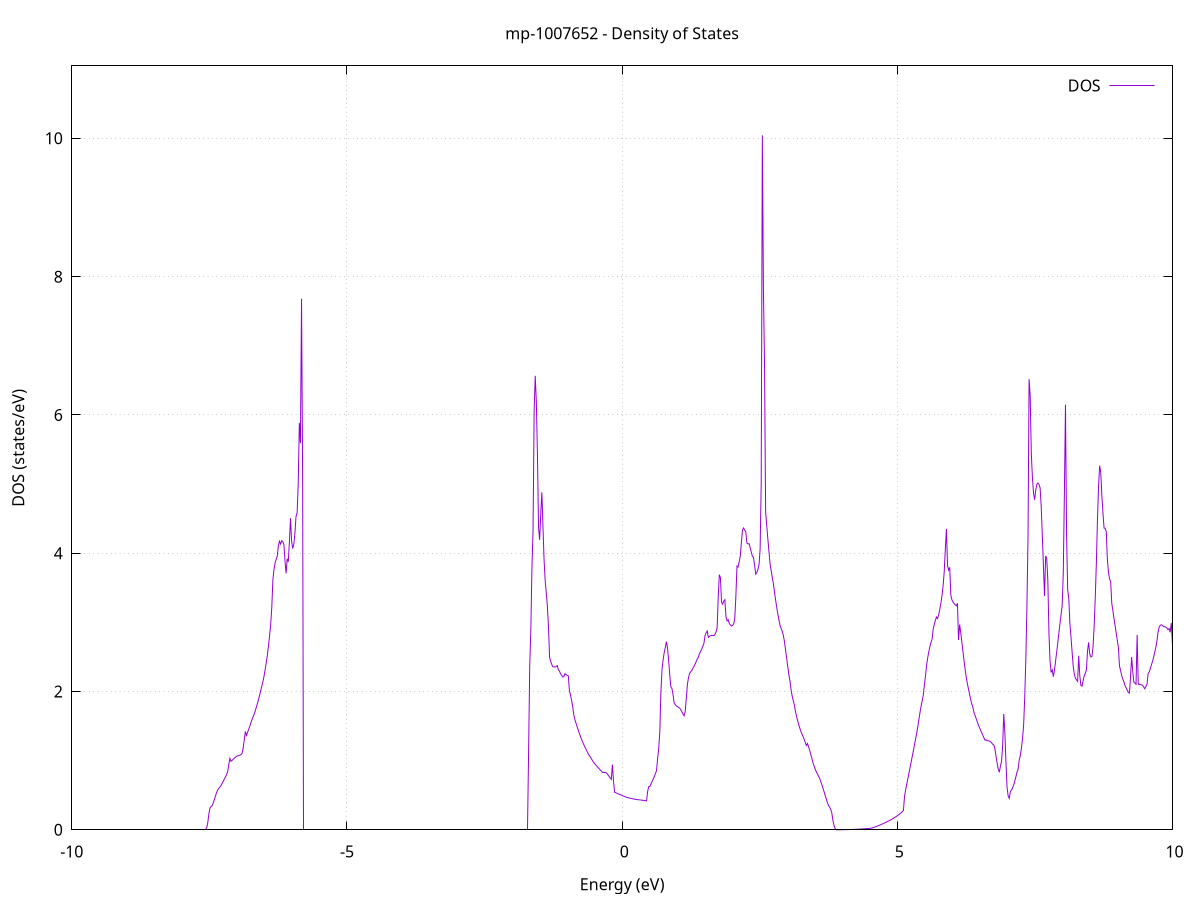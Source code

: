 set title 'mp-1007652 - Density of States'
set xlabel 'Energy (eV)'
set ylabel 'DOS (states/eV)'
set grid
set xrange [-10:10]
set yrange [0:11.048]
set xzeroaxis lt -1
set terminal png size 800,600
set output 'mp-1007652_dos_gnuplot.png'
plot '-' using 1:2 with lines title 'DOS'
-12.415300 0.000000
-12.395300 0.000000
-12.375300 0.000000
-12.355200 0.000000
-12.335200 0.000000
-12.315200 0.000000
-12.295100 0.000000
-12.275100 0.000000
-12.255100 0.000000
-12.235000 0.000000
-12.215000 0.000000
-12.195000 0.000000
-12.175000 0.000000
-12.154900 0.000000
-12.134900 0.000000
-12.114900 0.000000
-12.094800 0.000000
-12.074800 0.000000
-12.054800 0.000000
-12.034700 0.000000
-12.014700 0.000000
-11.994700 0.000000
-11.974700 0.000000
-11.954600 0.000000
-11.934600 0.000000
-11.914600 0.000000
-11.894500 0.000000
-11.874500 0.000000
-11.854500 0.000000
-11.834400 0.000000
-11.814400 0.000000
-11.794400 0.000000
-11.774400 0.000000
-11.754300 0.000000
-11.734300 0.000000
-11.714300 0.000000
-11.694200 0.000000
-11.674200 0.000000
-11.654200 0.000000
-11.634100 0.000000
-11.614100 0.000000
-11.594100 0.000000
-11.574100 0.000000
-11.554000 0.000000
-11.534000 0.000000
-11.514000 0.000000
-11.493900 0.000000
-11.473900 0.000000
-11.453900 0.000000
-11.433800 0.000000
-11.413800 0.000000
-11.393800 0.000000
-11.373800 0.000000
-11.353700 0.000000
-11.333700 0.000000
-11.313700 0.000000
-11.293600 0.000000
-11.273600 0.000000
-11.253600 0.000000
-11.233500 0.000000
-11.213500 0.000000
-11.193500 0.000000
-11.173500 0.000000
-11.153400 0.000000
-11.133400 0.000000
-11.113400 0.000000
-11.093300 0.000000
-11.073300 0.000000
-11.053300 0.000000
-11.033200 0.000000
-11.013200 0.000000
-10.993200 0.000000
-10.973200 0.000000
-10.953100 0.000000
-10.933100 0.000000
-10.913100 0.000000
-10.893000 0.000000
-10.873000 0.000000
-10.853000 0.000000
-10.832900 0.000000
-10.812900 0.000000
-10.792900 0.000000
-10.772900 0.000000
-10.752800 0.000000
-10.732800 0.000000
-10.712800 0.000000
-10.692700 0.000000
-10.672700 0.000000
-10.652700 0.000000
-10.632600 0.000000
-10.612600 0.000000
-10.592600 16.028700
-10.572600 48.475900
-10.552500 58.868000
-10.532500 23.598900
-10.512500 12.832100
-10.492400 7.809900
-10.472400 3.501300
-10.452400 41.163400
-10.432300 246.541800
-10.412300 180.923600
-10.392300 0.000000
-10.372300 200.203300
-10.352200 179.598000
-10.332200 0.000000
-10.312200 0.000000
-10.292100 0.000000
-10.272100 0.000000
-10.252100 0.000000
-10.232000 0.000000
-10.212000 0.000000
-10.192000 0.000000
-10.172000 0.000000
-10.151900 0.000000
-10.131900 0.000000
-10.111900 0.000000
-10.091800 0.000000
-10.071800 0.000000
-10.051800 0.000000
-10.031700 0.000000
-10.011700 0.000000
-9.991700 0.000000
-9.971700 0.000000
-9.951600 0.000000
-9.931600 0.000000
-9.911600 0.000000
-9.891500 0.000000
-9.871500 0.000000
-9.851500 0.000000
-9.831400 0.000000
-9.811400 0.000000
-9.791400 0.000000
-9.771400 0.000000
-9.751300 0.000000
-9.731300 0.000000
-9.711300 0.000000
-9.691200 0.000000
-9.671200 0.000000
-9.651200 0.000000
-9.631100 0.000000
-9.611100 0.000000
-9.591100 0.000000
-9.571100 0.000000
-9.551000 0.000000
-9.531000 0.000000
-9.511000 0.000000
-9.490900 0.000000
-9.470900 0.000000
-9.450900 0.000000
-9.430800 0.000000
-9.410800 0.000000
-9.390800 0.000000
-9.370700 0.000000
-9.350700 0.000000
-9.330700 0.000000
-9.310700 0.000000
-9.290600 0.000000
-9.270600 0.000000
-9.250600 0.000000
-9.230500 0.000000
-9.210500 0.000000
-9.190500 0.000000
-9.170400 0.000000
-9.150400 0.000000
-9.130400 0.000000
-9.110400 0.000000
-9.090300 0.000000
-9.070300 0.000000
-9.050300 0.000000
-9.030200 0.000000
-9.010200 0.000000
-8.990200 0.000000
-8.970100 0.000000
-8.950100 0.000000
-8.930100 0.000000
-8.910100 0.000000
-8.890000 0.000000
-8.870000 0.000000
-8.850000 0.000000
-8.829900 0.000000
-8.809900 0.000000
-8.789900 0.000000
-8.769800 0.000000
-8.749800 0.000000
-8.729800 0.000000
-8.709800 0.000000
-8.689700 0.000000
-8.669700 0.000000
-8.649700 0.000000
-8.629600 0.000000
-8.609600 0.000000
-8.589600 0.000000
-8.569500 0.000000
-8.549500 0.000000
-8.529500 0.000000
-8.509500 0.000000
-8.489400 0.000000
-8.469400 0.000000
-8.449400 0.000000
-8.429300 0.000000
-8.409300 0.000000
-8.389300 0.000000
-8.369200 0.000000
-8.349200 0.000000
-8.329200 0.000000
-8.309200 0.000000
-8.289100 0.000000
-8.269100 0.000000
-8.249100 0.000000
-8.229000 0.000000
-8.209000 0.000000
-8.189000 0.000000
-8.168900 0.000000
-8.148900 0.000000
-8.128900 0.000000
-8.108900 0.000000
-8.088800 0.000000
-8.068800 0.000000
-8.048800 0.000000
-8.028700 0.000000
-8.008700 0.000000
-7.988700 0.000000
-7.968600 0.000000
-7.948600 0.000000
-7.928600 0.000000
-7.908600 0.000000
-7.888500 0.000000
-7.868500 0.000000
-7.848500 0.000000
-7.828400 0.000000
-7.808400 0.000000
-7.788400 0.000000
-7.768300 0.000000
-7.748300 0.000000
-7.728300 0.000000
-7.708300 0.000000
-7.688200 0.000000
-7.668200 0.000000
-7.648200 0.000000
-7.628100 0.000000
-7.608100 0.000000
-7.588100 0.000000
-7.568000 0.000000
-7.548000 0.027800
-7.528000 0.108900
-7.508000 0.235600
-7.487900 0.316700
-7.467900 0.337300
-7.447900 0.349100
-7.427800 0.394900
-7.407800 0.442500
-7.387800 0.491800
-7.367700 0.540100
-7.347700 0.577500
-7.327700 0.599800
-7.307700 0.619800
-7.287600 0.643000
-7.267600 0.670700
-7.247600 0.702000
-7.227500 0.733600
-7.207500 0.765300
-7.187500 0.797200
-7.167400 0.842600
-7.147400 0.943700
-7.127400 1.033000
-7.107400 0.990300
-7.087300 1.004800
-7.067300 1.019700
-7.047300 1.034700
-7.027200 1.048400
-7.007200 1.060700
-6.987200 1.070900
-6.967100 1.072900
-6.947100 1.078200
-6.927100 1.086500
-6.907100 1.101800
-6.887000 1.178400
-6.867000 1.293900
-6.847000 1.421600
-6.826900 1.363700
-6.806900 1.407400
-6.786900 1.452300
-6.766800 1.493700
-6.746800 1.544100
-6.726800 1.592600
-6.706800 1.632400
-6.686700 1.672700
-6.666700 1.720100
-6.646700 1.772900
-6.626600 1.827800
-6.606600 1.885300
-6.586600 1.947500
-6.566500 2.014700
-6.546500 2.081700
-6.526500 2.146400
-6.506400 2.224000
-6.486400 2.317500
-6.466400 2.417900
-6.446400 2.526700
-6.426300 2.658100
-6.406300 2.806500
-6.386300 2.968300
-6.366200 3.213200
-6.346200 3.613900
-6.326200 3.763200
-6.306100 3.856700
-6.286100 3.911200
-6.266100 3.960300
-6.246100 4.107100
-6.226000 4.174600
-6.206000 4.131400
-6.186000 4.181200
-6.165900 4.167200
-6.145900 4.122700
-6.125900 3.889300
-6.105800 3.707700
-6.085800 3.920100
-6.065800 3.876600
-6.045800 4.167600
-6.025700 4.505600
-6.005700 4.171800
-5.985700 4.066300
-5.965600 4.129900
-5.945600 4.291400
-5.925600 4.531500
-5.905500 4.585700
-5.885500 5.011800
-5.865500 5.885300
-5.845500 5.591600
-5.825400 7.679700
-5.805400 5.038500
-5.785400 0.000000
-5.765300 0.000000
-5.745300 0.000000
-5.725300 0.000000
-5.705200 0.000000
-5.685200 0.000000
-5.665200 0.000000
-5.645200 0.000000
-5.625100 0.000000
-5.605100 0.000000
-5.585100 0.000000
-5.565000 0.000000
-5.545000 0.000000
-5.525000 0.000000
-5.504900 0.000000
-5.484900 0.000000
-5.464900 0.000000
-5.444900 0.000000
-5.424800 0.000000
-5.404800 0.000000
-5.384800 0.000000
-5.364700 0.000000
-5.344700 0.000000
-5.324700 0.000000
-5.304600 0.000000
-5.284600 0.000000
-5.264600 0.000000
-5.244600 0.000000
-5.224500 0.000000
-5.204500 0.000000
-5.184500 0.000000
-5.164400 0.000000
-5.144400 0.000000
-5.124400 0.000000
-5.104300 0.000000
-5.084300 0.000000
-5.064300 0.000000
-5.044300 0.000000
-5.024200 0.000000
-5.004200 0.000000
-4.984200 0.000000
-4.964100 0.000000
-4.944100 0.000000
-4.924100 0.000000
-4.904000 0.000000
-4.884000 0.000000
-4.864000 0.000000
-4.844000 0.000000
-4.823900 0.000000
-4.803900 0.000000
-4.783900 0.000000
-4.763800 0.000000
-4.743800 0.000000
-4.723800 0.000000
-4.703700 0.000000
-4.683700 0.000000
-4.663700 0.000000
-4.643700 0.000000
-4.623600 0.000000
-4.603600 0.000000
-4.583600 0.000000
-4.563500 0.000000
-4.543500 0.000000
-4.523500 0.000000
-4.503400 0.000000
-4.483400 0.000000
-4.463400 0.000000
-4.443400 0.000000
-4.423300 0.000000
-4.403300 0.000000
-4.383300 0.000000
-4.363200 0.000000
-4.343200 0.000000
-4.323200 0.000000
-4.303100 0.000000
-4.283100 0.000000
-4.263100 0.000000
-4.243100 0.000000
-4.223000 0.000000
-4.203000 0.000000
-4.183000 0.000000
-4.162900 0.000000
-4.142900 0.000000
-4.122900 0.000000
-4.102800 0.000000
-4.082800 0.000000
-4.062800 0.000000
-4.042800 0.000000
-4.022700 0.000000
-4.002700 0.000000
-3.982700 0.000000
-3.962600 0.000000
-3.942600 0.000000
-3.922600 0.000000
-3.902500 0.000000
-3.882500 0.000000
-3.862500 0.000000
-3.842500 0.000000
-3.822400 0.000000
-3.802400 0.000000
-3.782400 0.000000
-3.762300 0.000000
-3.742300 0.000000
-3.722300 0.000000
-3.702200 0.000000
-3.682200 0.000000
-3.662200 0.000000
-3.642100 0.000000
-3.622100 0.000000
-3.602100 0.000000
-3.582100 0.000000
-3.562000 0.000000
-3.542000 0.000000
-3.522000 0.000000
-3.501900 0.000000
-3.481900 0.000000
-3.461900 0.000000
-3.441800 0.000000
-3.421800 0.000000
-3.401800 0.000000
-3.381800 0.000000
-3.361700 0.000000
-3.341700 0.000000
-3.321700 0.000000
-3.301600 0.000000
-3.281600 0.000000
-3.261600 0.000000
-3.241500 0.000000
-3.221500 0.000000
-3.201500 0.000000
-3.181500 0.000000
-3.161400 0.000000
-3.141400 0.000000
-3.121400 0.000000
-3.101300 0.000000
-3.081300 0.000000
-3.061300 0.000000
-3.041200 0.000000
-3.021200 0.000000
-3.001200 0.000000
-2.981200 0.000000
-2.961100 0.000000
-2.941100 0.000000
-2.921100 0.000000
-2.901000 0.000000
-2.881000 0.000000
-2.861000 0.000000
-2.840900 0.000000
-2.820900 0.000000
-2.800900 0.000000
-2.780900 0.000000
-2.760800 0.000000
-2.740800 0.000000
-2.720800 0.000000
-2.700700 0.000000
-2.680700 0.000000
-2.660700 0.000000
-2.640600 0.000000
-2.620600 0.000000
-2.600600 0.000000
-2.580600 0.000000
-2.560500 0.000000
-2.540500 0.000000
-2.520500 0.000000
-2.500400 0.000000
-2.480400 0.000000
-2.460400 0.000000
-2.440300 0.000000
-2.420300 0.000000
-2.400300 0.000000
-2.380300 0.000000
-2.360200 0.000000
-2.340200 0.000000
-2.320200 0.000000
-2.300100 0.000000
-2.280100 0.000000
-2.260100 0.000000
-2.240000 0.000000
-2.220000 0.000000
-2.200000 0.000000
-2.180000 0.000000
-2.159900 0.000000
-2.139900 0.000000
-2.119900 0.000000
-2.099800 0.000000
-2.079800 0.000000
-2.059800 0.000000
-2.039700 0.000000
-2.019700 0.000000
-1.999700 0.000000
-1.979700 0.000000
-1.959600 0.000000
-1.939600 0.000000
-1.919600 0.000000
-1.899500 0.000000
-1.879500 0.000000
-1.859500 0.000000
-1.839400 0.000000
-1.819400 0.000000
-1.799400 0.000000
-1.779400 0.000000
-1.759300 0.000000
-1.739300 0.000000
-1.719300 0.000000
-1.699200 1.161300
-1.679200 2.376200
-1.659200 2.884000
-1.639100 3.789800
-1.619100 4.314700
-1.599100 6.062100
-1.579100 6.565700
-1.559000 6.186300
-1.539000 5.424900
-1.519000 4.366600
-1.498900 4.192600
-1.478900 4.569500
-1.458900 4.880500
-1.438800 4.384400
-1.418800 3.906800
-1.398800 3.604000
-1.378800 3.428200
-1.358700 3.235400
-1.338700 2.937900
-1.318700 2.494400
-1.298600 2.435500
-1.278600 2.390000
-1.258600 2.356500
-1.238500 2.356000
-1.218500 2.353400
-1.198500 2.362000
-1.178500 2.374500
-1.158400 2.312500
-1.138400 2.293800
-1.118400 2.254400
-1.098300 2.233600
-1.078300 2.209000
-1.058300 2.217500
-1.038200 2.257500
-1.018200 2.244400
-0.998200 2.234200
-0.978200 2.225900
-0.958100 2.013500
-0.938100 1.947500
-0.918100 1.874100
-0.898000 1.775900
-0.878000 1.662900
-0.858000 1.592000
-0.837900 1.539500
-0.817900 1.489000
-0.797900 1.440400
-0.777800 1.393900
-0.757800 1.350600
-0.737800 1.308800
-0.717800 1.269800
-0.697700 1.233200
-0.677700 1.198900
-0.657700 1.165700
-0.637600 1.133300
-0.617600 1.103400
-0.597600 1.073200
-0.577500 1.053000
-0.557500 1.025400
-0.537500 0.999300
-0.517500 0.974700
-0.497400 0.954200
-0.477400 0.935700
-0.457400 0.917400
-0.437300 0.899600
-0.417300 0.882100
-0.397300 0.864900
-0.377200 0.847800
-0.357200 0.831100
-0.337200 0.830000
-0.317200 0.828900
-0.297100 0.827100
-0.277100 0.816300
-0.257100 0.793700
-0.237000 0.771600
-0.217000 0.750200
-0.197000 0.729200
-0.176900 0.941300
-0.156900 0.703600
-0.136900 0.542700
-0.116900 0.535900
-0.096800 0.529300
-0.076800 0.522500
-0.056800 0.515600
-0.036700 0.508600
-0.016700 0.501400
0.003300 0.494400
0.023400 0.487600
0.043400 0.481300
0.063400 0.475500
0.083400 0.470200
0.103500 0.465400
0.123500 0.461200
0.143500 0.457400
0.163600 0.453800
0.183600 0.450200
0.203600 0.446600
0.223700 0.442900
0.243700 0.439300
0.263700 0.436600
0.283700 0.435300
0.303800 0.433800
0.323800 0.432200
0.343800 0.429700
0.363900 0.427300
0.383900 0.426300
0.403900 0.424000
0.424000 0.420600
0.444000 0.417200
0.464000 0.557500
0.484000 0.623300
0.504100 0.628200
0.524100 0.662400
0.544100 0.697600
0.564200 0.733800
0.584200 0.771000
0.604200 0.809200
0.624300 0.855800
0.644300 1.027600
0.664300 1.173600
0.684300 1.416400
0.704400 1.989500
0.724400 2.319200
0.744400 2.456000
0.764500 2.564800
0.784500 2.636600
0.804500 2.720800
0.824600 2.628600
0.844600 2.449500
0.864600 2.243900
0.884600 2.067300
0.904700 2.042200
0.924700 1.956200
0.944700 1.832700
0.964800 1.809400
0.984800 1.791400
1.004800 1.781000
1.024900 1.770700
1.044900 1.760300
1.064900 1.737300
1.084900 1.706200
1.105000 1.676600
1.125000 1.648500
1.145000 1.704700
1.165100 1.892300
1.185100 2.098400
1.205100 2.197000
1.225200 2.262500
1.245200 2.286000
1.265200 2.300800
1.285200 2.334500
1.305300 2.364200
1.325300 2.396300
1.345300 2.432400
1.365400 2.470200
1.385400 2.496800
1.405400 2.548200
1.425500 2.577000
1.445500 2.613000
1.465500 2.651900
1.485500 2.693200
1.505600 2.807800
1.525600 2.848700
1.545600 2.876700
1.565700 2.783000
1.585700 2.798300
1.605700 2.807800
1.625800 2.811800
1.645800 2.809400
1.665800 2.807800
1.685800 2.822700
1.705900 2.861000
1.725900 2.920100
1.745900 3.369700
1.766000 3.690000
1.786000 3.644700
1.806000 3.291300
1.826100 3.264300
1.846100 3.307300
1.866100 3.327500
1.886100 3.084400
1.906200 3.021000
1.926200 3.037600
1.946200 2.984500
1.966300 2.963200
1.986300 2.948300
2.006300 2.954800
2.026400 2.978200
2.046400 3.054200
2.066400 3.373500
2.086500 3.814100
2.106500 3.800000
2.126500 3.876400
2.146500 3.957900
2.166600 4.151200
2.186600 4.335000
2.206600 4.364500
2.226700 4.333700
2.246700 4.308000
2.266700 4.147600
2.286800 4.134000
2.306800 4.137500
2.326800 4.078300
2.346800 4.017000
2.366900 3.953800
2.386900 3.939500
2.406900 3.825700
2.427000 3.697000
2.447000 3.719600
2.467000 3.766600
2.487100 3.829400
2.507100 4.061900
2.527100 5.013600
2.547100 10.043500
2.567200 7.805900
2.587200 6.712300
2.607200 4.595100
2.627300 4.398500
2.647300 4.208900
2.667300 4.027200
2.687400 3.848200
2.707400 3.748900
2.727400 3.654400
2.747400 3.563200
2.767500 3.440600
2.787500 3.328900
2.807500 3.224600
2.827600 3.126400
2.847600 3.039300
2.867600 2.960400
2.887700 2.912900
2.907700 2.874600
2.927700 2.816200
2.947700 2.729100
2.967800 2.609800
2.987800 2.488400
3.007800 2.369300
3.027900 2.246600
3.047900 2.157700
3.067900 2.037900
3.088000 1.939200
3.108000 1.871400
3.128000 1.806200
3.148000 1.717000
3.168100 1.642200
3.188100 1.577900
3.208100 1.522300
3.228200 1.469200
3.248200 1.422000
3.268200 1.384600
3.288300 1.347500
3.308300 1.306400
3.328300 1.262100
3.348300 1.218400
3.368400 1.247400
3.388400 1.197900
3.408400 1.145100
3.428500 1.088700
3.448500 1.028700
3.468500 0.964800
3.488600 0.919100
3.508600 0.876200
3.528600 0.837000
3.548600 0.806900
3.568700 0.775600
3.588700 0.744900
3.608700 0.697000
3.628800 0.650200
3.648800 0.601900
3.668800 0.551000
3.688900 0.498000
3.708900 0.446300
3.728900 0.396300
3.748900 0.352400
3.769000 0.330400
3.789000 0.295600
3.809000 0.247500
3.829100 0.137100
3.849100 0.064100
3.869100 0.019100
3.889200 0.000500
3.909200 0.000000
3.929200 0.000100
3.949200 0.000200
3.969300 0.000300
3.989300 0.000500
4.009300 0.000800
4.029400 0.001000
4.049400 0.001400
4.069400 0.001700
4.089500 0.002100
4.109500 0.002600
4.129500 0.003100
4.149500 0.003700
4.169600 0.004200
4.189600 0.004900
4.209600 0.005600
4.229700 0.006300
4.249700 0.007100
4.269700 0.007900
4.289800 0.008700
4.309800 0.009600
4.329800 0.010600
4.349800 0.011600
4.369900 0.012600
4.389900 0.013700
4.409900 0.014800
4.430000 0.016000
4.450000 0.017200
4.470000 0.018500
4.490100 0.019800
4.510100 0.021500
4.530100 0.024400
4.550100 0.028400
4.570200 0.033300
4.590200 0.038900
4.610200 0.045100
4.630300 0.051500
4.650300 0.057800
4.670300 0.064300
4.690400 0.071100
4.710400 0.078100
4.730400 0.085300
4.750400 0.092600
4.770500 0.100100
4.790500 0.107700
4.810500 0.115400
4.830600 0.123300
4.850600 0.131300
4.870600 0.139500
4.890700 0.147800
4.910700 0.156200
4.930700 0.165700
4.950800 0.175900
4.970800 0.186800
4.990800 0.197900
5.010800 0.209200
5.030900 0.220900
5.050900 0.233400
5.070900 0.247400
5.091000 0.262800
5.111000 0.279600
5.131000 0.484300
5.151100 0.575900
5.171100 0.659400
5.191100 0.739100
5.211100 0.819000
5.231200 0.899400
5.251200 0.980200
5.271200 1.061300
5.291300 1.142900
5.311300 1.228300
5.331300 1.311100
5.351400 1.394300
5.371400 1.488200
5.391400 1.591900
5.411400 1.693900
5.431500 1.786800
5.451500 1.864300
5.471500 1.944200
5.491600 2.093000
5.511600 2.224400
5.531600 2.376800
5.551700 2.486100
5.571700 2.573600
5.591700 2.648100
5.611700 2.709000
5.631800 2.757400
5.651800 2.904000
5.671800 2.969900
5.691900 3.029100
5.711900 3.077500
5.731900 3.054300
5.752000 3.114400
5.772000 3.190200
5.792000 3.276200
5.812000 3.387700
5.832100 3.530700
5.852100 3.731300
5.872100 4.055500
5.892200 4.351900
5.912200 3.824500
5.932200 3.754200
5.952300 3.794500
5.972300 3.391700
5.992300 3.325700
6.012300 3.291100
6.032400 3.273000
6.052400 3.253500
6.072400 3.239100
6.092500 3.275800
6.112500 2.745100
6.132500 2.969100
6.152600 2.849800
6.172600 2.713400
6.192600 2.576500
6.212600 2.441700
6.232700 2.318400
6.252700 2.205300
6.272700 2.115100
6.292800 2.036400
6.312800 1.958200
6.332800 1.883900
6.352900 1.820600
6.372900 1.771400
6.392900 1.697000
6.412900 1.652100
6.433000 1.606200
6.453000 1.561000
6.473000 1.516600
6.493100 1.476400
6.513100 1.439700
6.533100 1.403300
6.553200 1.367200
6.573200 1.331400
6.593200 1.296000
6.613200 1.299100
6.633300 1.287900
6.653300 1.287700
6.673300 1.283500
6.693400 1.273900
6.713400 1.256300
6.733400 1.238100
6.753500 1.224800
6.773500 1.171400
6.793500 1.060400
6.813500 0.965500
6.833600 0.877100
6.853600 0.831900
6.873600 0.922300
6.893700 0.989900
6.913700 1.211400
6.933700 1.675600
6.953800 1.407500
6.973800 0.979900
6.993800 0.613000
7.013800 0.489400
7.033900 0.452900
7.053900 0.551400
7.073900 0.573300
7.094000 0.605800
7.114000 0.648700
7.134000 0.702000
7.154100 0.765900
7.174100 0.833300
7.194100 0.874700
7.214100 1.006200
7.234200 1.071000
7.254200 1.178700
7.274200 1.312800
7.294300 1.501500
7.314300 1.896900
7.334300 2.443100
7.354400 3.201200
7.374400 4.212800
7.394400 6.517700
7.414400 6.270900
7.434500 5.449300
7.454500 5.093900
7.474500 4.873800
7.494600 4.772700
7.514600 4.909300
7.534600 4.994000
7.554700 5.015200
7.574700 4.996500
7.594700 4.944700
7.614700 4.668800
7.634800 4.250600
7.654800 3.817900
7.674800 3.381300
7.694900 3.960100
7.714900 3.919900
7.734900 3.607300
7.755000 2.845300
7.775000 2.436300
7.795000 2.276200
7.815100 2.311200
7.835100 2.213400
7.855100 2.308000
7.875100 2.438200
7.895200 2.565600
7.915200 2.699500
7.935200 2.844700
7.955300 2.983300
7.975300 3.114100
7.995300 3.242400
8.015400 3.708900
8.035400 4.845800
8.055400 6.147900
8.075400 4.263400
8.095500 3.467400
8.115500 3.346300
8.135500 2.983900
8.155600 2.785100
8.175600 2.573100
8.195600 2.369300
8.215700 2.251000
8.235700 2.190900
8.255700 2.169600
8.275700 2.146400
8.295800 2.516900
8.315800 2.223400
8.335800 2.087200
8.355900 2.077000
8.375900 2.149200
8.395900 2.228900
8.416000 2.261800
8.436000 2.313000
8.456000 2.584400
8.476000 2.710400
8.496100 2.540500
8.516100 2.500200
8.536100 2.505000
8.556200 2.647700
8.576200 2.945200
8.596200 3.343500
8.616300 3.848000
8.636300 4.474000
8.656300 4.962400
8.676300 5.266000
8.696400 5.166000
8.716400 4.832900
8.736400 4.582900
8.756500 4.362600
8.776500 4.360500
8.796500 4.311900
8.816600 3.909400
8.836600 3.724000
8.856600 3.630400
8.876600 3.584300
8.896700 3.273700
8.916700 3.169900
8.936700 3.056600
8.956800 2.954800
8.976800 2.845000
8.996800 2.740600
9.016900 2.637500
9.036900 2.367900
9.056900 2.304100
9.076900 2.227400
9.097000 2.180500
9.117000 2.137800
9.137000 2.085000
9.157100 2.053300
9.177100 2.019100
9.197100 1.988900
9.217200 1.976900
9.237200 2.207700
9.257200 2.498700
9.277200 2.294100
9.297300 2.136500
9.317300 2.120700
9.337300 2.104200
9.357400 2.818000
9.377400 2.104200
9.397400 2.106200
9.417500 2.097800
9.437500 2.097600
9.457500 2.089100
9.477500 2.064700
9.497600 2.038800
9.517600 2.072700
9.537600 2.108700
9.557700 2.263100
9.577700 2.284400
9.597700 2.333800
9.617800 2.387500
9.637800 2.435900
9.657800 2.501600
9.677800 2.568000
9.697900 2.644300
9.717900 2.732400
9.737900 2.860700
9.758000 2.930500
9.778000 2.957400
9.798000 2.964100
9.818100 2.955900
9.838100 2.938900
9.858100 2.936600
9.878100 2.930100
9.898200 2.916700
9.918200 2.893800
9.938200 2.910900
9.958300 2.856500
9.978300 2.991400
9.998300 2.694400
10.018400 2.640100
10.038400 2.584200
10.058400 2.533100
10.078400 2.516600
10.098500 2.535300
10.118500 2.563200
10.138500 2.578800
10.158600 3.730000
10.178600 2.704300
10.198600 2.707600
10.218700 2.718100
10.238700 2.774400
10.258700 2.791900
10.278700 2.814300
10.298800 3.279900
10.318800 3.232800
10.338800 3.771300
10.358900 3.132400
10.378900 2.721800
10.398900 2.715400
10.419000 2.673900
10.439000 2.711300
10.459000 2.743300
10.479000 2.718800
10.499100 2.764800
10.519100 3.197200
10.539100 3.530000
10.559200 3.782600
10.579200 3.875500
10.599200 3.152900
10.619300 3.022400
10.639300 3.022600
10.659300 3.290800
10.679400 2.958800
10.699400 2.920900
10.719400 2.899600
10.739400 2.894800
10.759500 2.913700
10.779500 3.064600
10.799500 3.514000
10.819600 3.840800
10.839600 3.556300
10.859600 3.152900
10.879700 3.086200
10.899700 3.080100
10.919700 2.996000
10.939700 2.937400
10.959800 2.757200
10.979800 2.641200
10.999800 2.570300
11.019900 2.478100
11.039900 2.389200
11.059900 2.297800
11.080000 2.207400
11.100000 2.176300
11.120000 2.220900
11.140000 2.102600
11.160100 2.032200
11.180100 1.925800
11.200100 1.827400
11.220200 1.734200
11.240200 1.649600
11.260200 1.581400
11.280300 1.521800
11.300300 1.468700
11.320300 1.420500
11.340300 1.373500
11.360400 1.323000
11.380400 1.313500
11.400400 1.439600
11.420500 1.698600
11.440500 2.513300
11.460500 2.326700
11.480600 2.007700
11.500600 1.885900
11.520600 1.890900
11.540600 1.895900
11.560700 1.895100
11.580700 1.894100
11.600700 1.908700
11.620800 1.951300
11.640800 2.087300
11.660800 2.190600
11.680900 2.293900
11.700900 2.384600
11.720900 2.517700
11.740900 2.599100
11.761000 2.690100
11.781000 2.791400
11.801000 3.068800
11.821100 3.302800
11.841100 3.524100
11.861100 3.483200
11.881200 3.463400
11.901200 3.474600
11.921200 3.553800
11.941200 3.485400
11.961300 3.402100
11.981300 3.229900
12.001300 2.963000
12.021400 2.796000
12.041400 2.682400
12.061400 2.615500
12.081500 2.606600
12.101500 2.655200
12.121500 2.678200
12.141500 2.672400
12.161600 2.667500
12.181600 2.672300
12.201600 3.174100
12.221700 2.943000
12.241700 3.022100
12.261700 3.126900
12.281800 3.252600
12.301800 3.350200
12.321800 3.181000
12.341800 3.180900
12.361900 3.177600
12.381900 3.266400
12.401900 3.523800
12.422000 3.749000
12.442000 2.919000
12.462000 2.852700
12.482100 2.774200
12.502100 2.553700
12.522100 2.374800
12.542100 2.365000
12.562200 2.378300
12.582200 2.684200
12.602200 2.558300
12.622300 2.630500
12.642300 2.685000
12.662300 2.765400
12.682400 2.848500
12.702400 2.933700
12.722400 2.946300
12.742400 3.037400
12.762500 3.127000
12.782500 3.608500
12.802500 3.209500
12.822600 3.277700
12.842600 3.061900
12.862600 2.978200
12.882700 2.925300
12.902700 2.861300
12.922700 2.802800
12.942700 2.749500
12.962800 2.640800
12.982800 2.601200
13.002800 2.635100
13.022900 2.684700
13.042900 2.734700
13.062900 3.026000
13.083000 2.611600
13.103000 2.604700
13.123000 2.612600
13.143000 2.634200
13.163100 2.671500
13.183100 3.075500
13.203100 2.943700
13.223200 2.931000
13.243200 2.899600
13.263200 2.762500
13.283300 2.705100
13.303300 2.667000
13.323300 2.621800
13.343300 2.577700
13.363400 2.723300
13.383400 2.924900
13.403400 2.767800
13.423500 2.584200
13.443500 2.682100
13.463500 2.736500
13.483600 2.720100
13.503600 2.658300
13.523600 2.652400
13.543700 2.641600
13.563700 2.708700
13.583700 3.311300
13.603700 2.989000
13.623800 3.147700
13.643800 3.304600
13.663800 3.217800
13.683900 3.160600
13.703900 2.979200
13.723900 2.800600
13.744000 2.820600
13.764000 2.986600
13.784000 3.187400
13.804000 3.344900
13.824100 3.391800
13.844100 3.395300
13.864100 3.285400
13.884200 3.199500
13.904200 3.117100
13.924200 3.025800
13.944300 2.951200
13.964300 2.918400
13.984300 2.895400
14.004300 3.427200
14.024400 3.226400
14.044400 3.181000
14.064400 3.127000
14.084500 3.066700
14.104500 2.991700
14.124500 2.958200
14.144600 2.934200
14.164600 2.895300
14.184600 2.867100
14.204600 2.841500
14.224700 2.805500
14.244700 2.767600
14.264700 2.717800
14.284800 2.602900
14.304800 2.633800
14.324800 2.532000
14.344900 2.654100
14.364900 2.841900
14.384900 2.988700
14.404900 3.224200
14.425000 3.494000
14.445000 3.677500
14.465000 3.876000
14.485100 4.076300
14.505100 4.261000
14.525100 4.426500
14.545200 4.587800
14.565200 4.501000
14.585200 4.377400
14.605200 4.784300
14.625300 4.418600
14.645300 3.320600
14.665300 3.168700
14.685400 2.993900
14.705400 2.808300
14.725400 2.648000
14.745500 2.541800
14.765500 2.521300
14.785500 2.557400
14.805500 2.511000
14.825600 2.455800
14.845600 2.421300
14.865600 2.377900
14.885700 2.409800
14.905700 2.455200
14.925700 2.483200
14.945800 2.483000
14.965800 2.515700
14.985800 2.633100
15.005800 2.811600
15.025900 3.031300
15.045900 3.241300
15.065900 3.433400
15.086000 3.768000
15.106000 4.027500
15.126000 4.268400
15.146100 4.767400
15.166100 4.766700
15.186100 4.779500
15.206100 4.811100
15.226200 5.103400
15.246200 5.201800
15.266200 5.235800
15.286300 4.949700
15.306300 4.397000
15.326300 4.037600
15.346400 3.493700
15.366400 2.861900
15.386400 2.852500
15.406400 3.035100
15.426500 3.203500
15.446500 3.344700
15.466500 3.422600
15.486600 3.491000
15.506600 3.186800
15.526600 3.344700
15.546700 3.798600
15.566700 4.084100
15.586700 4.047700
15.606700 3.880900
15.626800 3.730800
15.646800 3.749900
15.666800 3.804600
15.686900 3.922000
15.706900 3.965400
15.726900 3.992000
15.747000 4.066300
15.767000 3.961100
15.787000 4.001200
15.807000 4.044900
15.827100 4.077700
15.847100 4.108800
15.867100 4.146400
15.887200 4.151500
15.907200 4.129100
15.927200 4.052300
15.947300 3.985200
15.967300 3.802000
15.987300 4.006700
16.007300 4.314800
16.027400 4.787700
16.047400 5.285100
16.067400 4.461500
16.087500 4.113700
16.107500 3.927100
16.127500 3.778000
16.147600 3.659100
16.167600 3.520700
16.187600 3.418200
16.207700 3.328600
16.227700 3.257400
16.247700 3.225500
16.267700 3.180900
16.287800 3.179100
16.307800 3.170700
16.327800 3.223200
16.347900 3.255600
16.367900 3.242600
16.387900 3.281200
16.408000 3.295800
16.428000 3.263400
16.448000 3.242300
16.468000 3.170800
16.488100 3.125600
16.508100 3.176300
16.528100 3.209100
16.548200 3.149100
16.568200 3.063900
16.588200 2.905700
16.608300 2.853900
16.628300 2.808500
16.648300 2.775600
16.668300 2.761600
16.688400 2.760700
16.708400 3.207400
16.728400 2.716100
16.748500 2.733900
16.768500 2.812600
16.788500 2.838100
16.808600 2.920000
16.828600 3.004100
16.848600 3.076900
16.868600 3.125900
16.888700 3.150000
16.908700 3.146200
16.928700 3.104700
16.948800 3.051900
16.968800 2.995200
16.988800 2.937000
17.008900 2.881100
17.028900 2.842200
17.048900 2.810400
17.068900 2.778600
17.089000 2.758100
17.109000 2.774900
17.129000 2.776200
17.149100 2.774300
17.169100 2.777900
17.189100 2.785200
17.209200 2.932200
17.229200 2.930400
17.249200 2.932500
17.269200 2.920400
17.289300 2.962800
17.309300 3.039600
17.329300 3.123900
17.349400 3.219500
17.369400 3.266200
17.389400 3.259800
17.409500 3.261500
17.429500 3.321200
17.449500 3.415200
17.469500 3.448100
17.489600 3.497500
17.509600 3.538400
17.529600 3.531900
17.549700 3.536000
17.569700 3.575200
17.589700 3.532400
17.609800 3.482400
17.629800 3.400800
17.649800 3.194300
17.669800 3.111800
17.689900 3.102500
17.709900 3.089600
17.729900 3.104900
17.750000 3.107600
17.770000 3.056800
17.790000 3.095700
17.810100 2.915600
17.830100 2.787600
17.850100 2.703700
17.870100 2.714500
17.890200 2.775300
17.910200 3.110400
17.930200 3.240400
17.950300 3.294500
17.970300 3.387000
17.990300 3.441900
18.010400 3.514600
18.030400 3.553800
18.050400 3.585600
18.070400 3.686100
18.090500 3.832900
18.110500 4.089400
18.130500 4.617700
18.150600 4.931400
18.170600 5.308000
18.190600 5.262700
18.210700 5.126400
18.230700 5.070700
18.250700 5.006500
18.270700 4.902600
18.290800 4.592000
18.310800 4.475000
18.330800 4.387000
18.350900 4.158800
18.370900 4.017800
18.390900 3.922700
18.411000 3.849200
18.431000 3.776800
18.451000 3.697200
18.471000 3.704900
18.491100 3.869100
18.511100 3.804200
18.531100 3.916100
18.551200 4.093400
18.571200 4.296600
18.591200 4.471100
18.611300 4.578900
18.631300 4.581300
18.651300 4.623800
18.671300 4.548400
18.691400 4.381400
18.711400 4.200600
18.731400 3.990900
18.751500 3.778600
18.771500 3.658700
18.791500 3.579500
18.811600 3.505800
18.831600 3.440100
18.851600 3.405400
18.871600 3.321200
18.891700 3.278900
18.911700 3.288600
18.931700 3.270200
18.951800 3.329400
18.971800 3.446600
18.991800 3.597700
19.011900 3.677300
19.031900 3.930700
19.051900 4.104800
19.072000 4.351200
19.092000 4.463500
19.112000 4.468900
19.132000 4.529600
19.152100 4.562200
19.172100 4.544200
19.192100 4.388100
19.212200 4.180300
19.232200 4.013500
19.252200 3.864200
19.272300 3.722900
19.292300 3.613700
19.312300 3.511800
19.332300 3.478300
19.352400 3.466000
19.372400 3.477200
19.392400 3.483600
19.412500 3.499700
19.432500 3.461600
19.452500 3.335700
19.472600 3.391200
19.492600 3.650000
19.512600 3.780500
19.532600 3.925300
19.552700 4.032300
19.572700 4.108900
19.592700 4.163800
19.612800 4.180000
19.632800 4.177200
19.652800 4.213100
19.672900 4.301600
19.692900 4.257000
19.712900 4.317700
19.732900 3.898800
19.753000 3.863400
19.773000 3.986400
19.793000 4.019200
19.813100 4.161200
19.833100 4.179300
19.853100 4.167000
19.873200 4.097100
19.893200 3.975900
19.913200 3.835700
19.933200 3.828000
19.953300 3.846100
19.973300 4.227300
19.993300 4.624400
20.013400 4.542000
20.033400 4.300300
20.053400 3.905300
20.073500 3.787500
20.093500 3.655300
20.113500 3.666000
20.133500 3.808800
20.153600 3.832900
20.173600 3.821300
20.193600 3.797900
20.213700 3.719100
20.233700 3.588700
20.253700 3.484400
20.273800 3.406600
20.293800 3.340800
20.313800 3.288700
20.333800 3.460000
20.353900 3.483900
20.373900 3.513100
20.393900 3.517600
20.414000 3.378200
20.434000 3.349100
20.454000 3.347100
20.474100 3.362200
20.494100 3.409700
20.514100 3.430400
20.534100 3.408700
20.554200 3.379400
20.574200 3.381800
20.594200 3.395500
20.614300 3.453000
20.634300 4.092100
20.654300 4.066200
20.674400 3.960600
20.694400 3.905700
20.714400 3.996000
20.734400 4.094900
20.754500 4.088900
20.774500 4.299500
20.794500 4.555800
20.814600 4.487400
20.834600 4.398700
20.854600 4.425700
20.874700 4.392000
20.894700 4.305900
20.914700 4.251700
20.934700 3.749300
20.954800 3.651400
20.974800 3.551600
20.994800 3.459600
21.014900 3.332400
21.034900 3.273300
21.054900 3.220300
21.075000 3.210100
21.095000 3.274400
21.115000 3.443800
21.135000 3.797200
21.155100 3.986000
21.175100 4.108300
21.195100 4.272800
21.215200 4.751300
21.235200 5.085200
21.255200 5.217700
21.275300 5.305000
21.295300 5.227500
21.315300 4.927500
21.335300 4.770500
21.355400 4.623800
21.375400 4.495100
21.395400 4.349000
21.415500 4.143400
21.435500 3.782700
21.455500 3.612600
21.475600 3.486000
21.495600 3.426800
21.515600 3.421300
21.535600 3.346500
21.555700 3.639600
21.575700 3.816900
21.595700 4.254300
21.615800 4.549300
21.635800 4.889600
21.655800 4.988900
21.675900 4.622100
21.695900 4.712800
21.715900 4.837000
21.735900 5.178300
21.756000 4.870700
21.776000 4.449400
21.796000 4.110600
21.816100 3.725600
21.836100 3.336700
21.856100 2.957200
21.876200 2.818100
21.896200 2.799900
21.916200 2.824100
21.936300 2.881500
21.956300 2.966600
21.976300 3.063800
21.996300 3.165900
22.016400 3.248800
22.036400 3.424900
22.056400 3.557100
22.076500 3.683100
22.096500 4.137500
22.116500 4.457500
22.136600 5.004600
22.156600 4.350000
22.176600 4.267400
22.196600 4.205700
22.216700 4.303900
22.236700 4.652700
22.256700 4.305900
22.276800 4.218300
22.296800 4.116300
22.316800 4.046000
22.336900 4.038200
22.356900 4.080200
22.376900 4.063300
22.396900 4.067900
22.417000 3.992100
22.437000 3.924900
22.457000 3.888100
22.477100 3.884900
22.497100 3.888300
22.517100 3.938400
22.537200 4.309700
22.557200 3.945000
22.577200 4.025400
22.597200 4.139300
22.617300 4.293200
22.637300 4.494100
22.657300 4.783400
22.677400 5.225100
22.697400 5.137800
22.717400 5.090000
22.737500 5.143800
22.757500 5.063200
22.777500 4.992100
22.797500 4.891000
22.817600 4.784100
22.837600 5.278800
22.857600 4.678300
22.877700 4.401800
22.897700 4.193300
22.917700 4.022200
22.937800 3.973800
22.957800 3.908700
22.977800 3.879400
22.997800 3.742700
23.017900 3.630000
23.037900 3.442600
23.057900 3.251800
23.078000 3.327400
23.098000 3.245000
23.118000 3.243800
23.138100 3.178900
23.158100 3.109200
23.178100 3.160600
23.198100 3.250900
23.218200 3.350400
23.238200 3.448200
23.258200 3.619200
23.278300 3.830500
23.298300 4.101100
23.318300 4.328300
23.338400 4.502000
23.358400 4.401700
23.378400 4.223700
23.398400 4.088900
23.418500 3.977100
23.438500 3.794900
23.458500 3.560500
23.478600 3.398900
23.498600 3.170000
23.518600 3.086000
23.538700 2.539300
23.558700 2.400200
23.578700 2.248900
23.598700 2.091000
23.618800 1.937500
23.638800 1.797900
23.658800 1.685200
23.678900 1.602200
23.698900 1.526200
23.718900 1.411600
23.739000 1.236300
23.759000 1.179300
23.779000 1.126400
23.799000 1.088600
23.819100 1.067600
23.839100 0.932600
23.859100 0.874100
23.879200 0.798700
23.899200 0.726200
23.919200 0.656900
23.939300 0.591100
23.959300 0.532300
23.979300 0.494700
23.999300 0.480000
24.019400 0.480400
24.039400 0.484700
24.059400 0.472400
24.079500 0.442100
24.099500 0.416800
24.119500 0.393600
24.139600 0.376500
24.159600 0.363800
24.179600 0.350500
24.199600 0.342400
24.219700 0.336100
24.239700 0.329900
24.259700 0.323700
24.279800 0.316500
24.299800 0.308100
24.319800 0.299900
24.339900 0.291800
24.359900 0.283800
24.379900 0.276000
24.399900 0.268400
24.420000 0.260900
24.440000 0.253600
24.460000 0.246500
24.480100 0.239500
24.500100 0.232700
24.520100 0.226000
24.540200 0.219500
24.560200 0.210300
24.580200 0.204600
24.600200 0.176900
24.620300 0.172200
24.640300 0.167700
24.660300 0.163400
24.680400 0.159200
24.700400 0.155200
24.720400 0.151300
24.740500 0.147600
24.760500 0.144000
24.780500 0.140500
24.800600 0.136900
24.820600 0.133500
24.840600 0.137900
24.860600 0.133300
24.880700 0.128700
24.900700 0.124100
24.920700 0.119500
24.940800 0.115000
24.960800 0.110500
24.980800 0.105900
25.000900 0.101400
25.020900 0.096900
25.040900 0.092500
25.060900 0.088000
25.081000 0.083600
25.101000 0.079100
25.121000 0.074700
25.141100 0.070300
25.161100 0.066000
25.181100 0.061600
25.201200 0.057300
25.221200 0.052900
25.241200 0.048600
25.261200 0.044300
25.281300 0.040000
25.301300 0.035800
25.321300 0.031900
25.341400 0.029400
25.361400 0.027000
25.381400 0.024800
25.401500 0.022600
25.421500 0.020500
25.441500 0.018600
25.461500 0.016700
25.481600 0.015000
25.501600 0.013300
25.521600 0.011800
25.541700 0.010400
25.561700 0.009000
25.581700 0.007800
25.601800 0.006700
25.621800 0.005700
25.641800 0.004800
25.661800 0.003900
25.681900 0.003100
25.701900 0.002400
25.721900 0.001700
25.742000 0.001200
25.762000 0.000700
25.782000 0.000300
25.802100 0.000100
25.822100 0.000000
25.842100 0.000000
25.862100 0.000000
25.882200 0.000000
25.902200 0.000000
25.922200 0.000000
25.942300 0.000000
25.962300 0.000000
25.982300 0.000000
26.002400 0.000000
26.022400 0.000000
26.042400 0.000000
26.062400 0.000000
26.082500 0.000000
26.102500 0.000000
26.122500 0.000000
26.142600 0.000000
26.162600 0.000000
26.182600 0.000000
26.202700 0.000000
26.222700 0.000000
26.242700 0.000000
26.262700 0.000000
26.282800 0.000000
26.302800 0.000000
26.322800 0.000000
26.342900 0.000000
26.362900 0.000000
26.382900 0.000000
26.403000 0.000000
26.423000 0.000000
26.443000 0.000000
26.463000 0.000000
26.483100 0.000000
26.503100 0.000000
26.523100 0.000000
26.543200 0.000000
26.563200 0.000000
26.583200 0.000000
26.603300 0.000000
26.623300 0.000000
26.643300 0.000000
26.663300 0.000000
26.683400 0.000000
26.703400 0.000000
26.723400 0.000000
26.743500 0.000000
26.763500 0.000000
26.783500 0.000000
26.803600 0.000000
26.823600 0.000000
26.843600 0.000000
26.863600 0.000000
26.883700 0.000000
26.903700 0.000000
26.923700 0.000000
26.943800 0.000000
26.963800 0.000000
26.983800 0.000000
27.003900 0.000000
27.023900 0.000000
27.043900 0.000000
27.063900 0.000000
27.084000 0.000000
27.104000 0.000000
27.124000 0.000000
27.144100 0.000000
27.164100 0.000000
27.184100 0.000000
27.204200 0.000000
27.224200 0.000000
27.244200 0.000000
27.264200 0.000000
27.284300 0.000000
27.304300 0.000000
27.324300 0.000000
27.344400 0.000000
27.364400 0.000000
27.384400 0.000000
27.404500 0.000000
27.424500 0.000000
27.444500 0.000000
27.464500 0.000000
27.484600 0.000000
27.504600 0.000000
27.524600 0.000000
27.544700 0.000000
27.564700 0.000000
27.584700 0.000000
27.604800 0.000000
27.624800 0.000000
27.644800 0.000000
e
